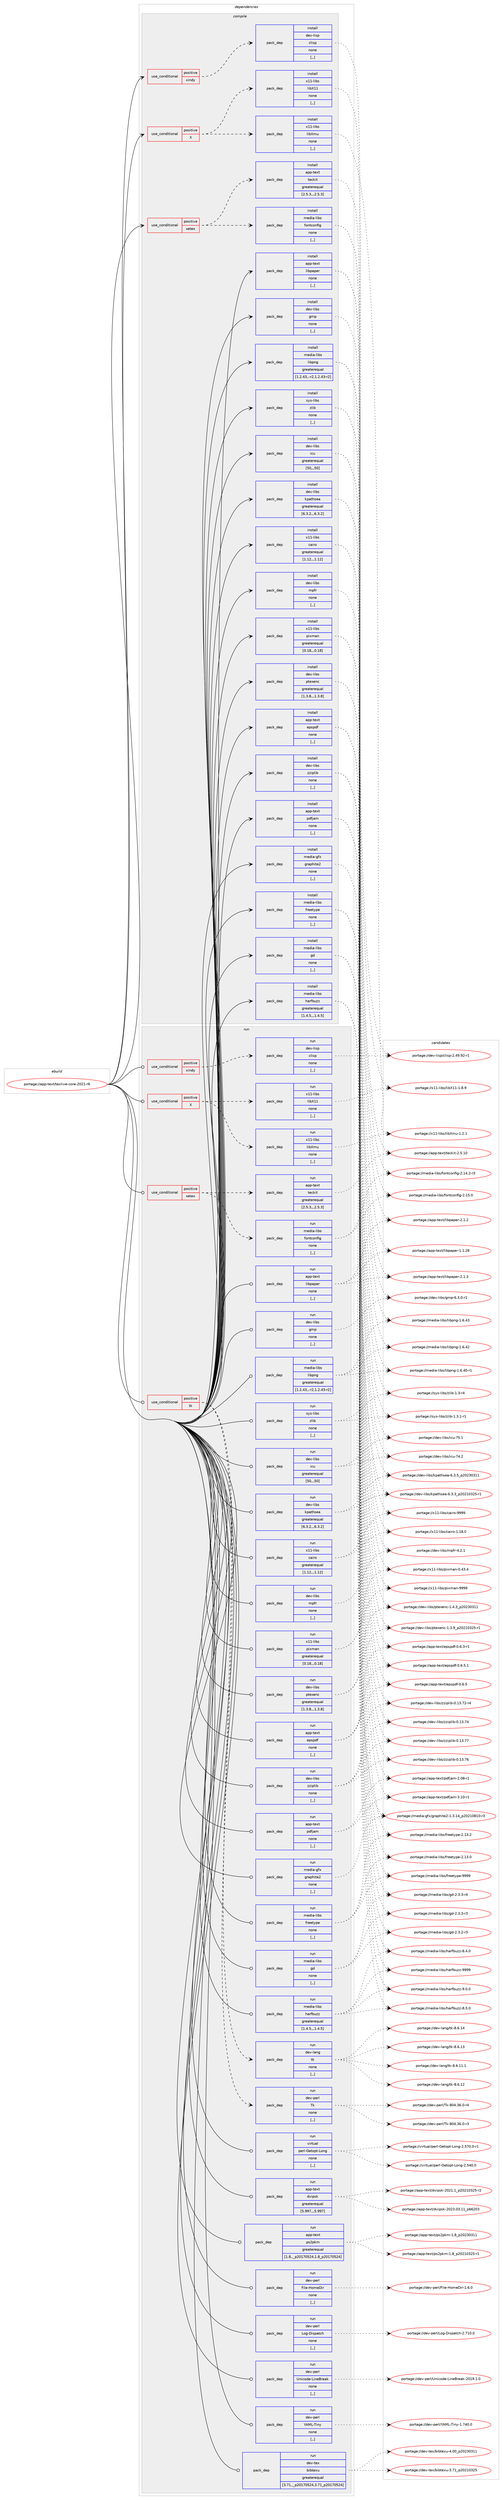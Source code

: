 digraph prolog {

# *************
# Graph options
# *************

newrank=true;
concentrate=true;
compound=true;
graph [rankdir=LR,fontname=Helvetica,fontsize=10,ranksep=1.5];#, ranksep=2.5, nodesep=0.2];
edge  [arrowhead=vee];
node  [fontname=Helvetica,fontsize=10];

# **********
# The ebuild
# **********

subgraph cluster_leftcol {
color=gray;
rank=same;
label=<<i>ebuild</i>>;
id [label="portage://app-text/texlive-core-2021-r6", color=red, width=4, href="../app-text/texlive-core-2021-r6.svg"];
}

# ****************
# The dependencies
# ****************

subgraph cluster_midcol {
color=gray;
label=<<i>dependencies</i>>;
subgraph cluster_compile {
fillcolor="#eeeeee";
style=filled;
label=<<i>compile</i>>;
subgraph cond16073 {
dependency59608 [label=<<TABLE BORDER="0" CELLBORDER="1" CELLSPACING="0" CELLPADDING="4"><TR><TD ROWSPAN="3" CELLPADDING="10">use_conditional</TD></TR><TR><TD>positive</TD></TR><TR><TD>X</TD></TR></TABLE>>, shape=none, color=red];
subgraph pack43034 {
dependency59609 [label=<<TABLE BORDER="0" CELLBORDER="1" CELLSPACING="0" CELLPADDING="4" WIDTH="220"><TR><TD ROWSPAN="6" CELLPADDING="30">pack_dep</TD></TR><TR><TD WIDTH="110">install</TD></TR><TR><TD>x11-libs</TD></TR><TR><TD>libX11</TD></TR><TR><TD>none</TD></TR><TR><TD>[,,]</TD></TR></TABLE>>, shape=none, color=blue];
}
dependency59608:e -> dependency59609:w [weight=20,style="dashed",arrowhead="vee"];
subgraph pack43035 {
dependency59610 [label=<<TABLE BORDER="0" CELLBORDER="1" CELLSPACING="0" CELLPADDING="4" WIDTH="220"><TR><TD ROWSPAN="6" CELLPADDING="30">pack_dep</TD></TR><TR><TD WIDTH="110">install</TD></TR><TR><TD>x11-libs</TD></TR><TR><TD>libXmu</TD></TR><TR><TD>none</TD></TR><TR><TD>[,,]</TD></TR></TABLE>>, shape=none, color=blue];
}
dependency59608:e -> dependency59610:w [weight=20,style="dashed",arrowhead="vee"];
}
id:e -> dependency59608:w [weight=20,style="solid",arrowhead="vee"];
subgraph cond16074 {
dependency59611 [label=<<TABLE BORDER="0" CELLBORDER="1" CELLSPACING="0" CELLPADDING="4"><TR><TD ROWSPAN="3" CELLPADDING="10">use_conditional</TD></TR><TR><TD>positive</TD></TR><TR><TD>xetex</TD></TR></TABLE>>, shape=none, color=red];
subgraph pack43036 {
dependency59612 [label=<<TABLE BORDER="0" CELLBORDER="1" CELLSPACING="0" CELLPADDING="4" WIDTH="220"><TR><TD ROWSPAN="6" CELLPADDING="30">pack_dep</TD></TR><TR><TD WIDTH="110">install</TD></TR><TR><TD>app-text</TD></TR><TR><TD>teckit</TD></TR><TR><TD>greaterequal</TD></TR><TR><TD>[2.5.3,,,2.5.3]</TD></TR></TABLE>>, shape=none, color=blue];
}
dependency59611:e -> dependency59612:w [weight=20,style="dashed",arrowhead="vee"];
subgraph pack43037 {
dependency59613 [label=<<TABLE BORDER="0" CELLBORDER="1" CELLSPACING="0" CELLPADDING="4" WIDTH="220"><TR><TD ROWSPAN="6" CELLPADDING="30">pack_dep</TD></TR><TR><TD WIDTH="110">install</TD></TR><TR><TD>media-libs</TD></TR><TR><TD>fontconfig</TD></TR><TR><TD>none</TD></TR><TR><TD>[,,]</TD></TR></TABLE>>, shape=none, color=blue];
}
dependency59611:e -> dependency59613:w [weight=20,style="dashed",arrowhead="vee"];
}
id:e -> dependency59611:w [weight=20,style="solid",arrowhead="vee"];
subgraph cond16075 {
dependency59614 [label=<<TABLE BORDER="0" CELLBORDER="1" CELLSPACING="0" CELLPADDING="4"><TR><TD ROWSPAN="3" CELLPADDING="10">use_conditional</TD></TR><TR><TD>positive</TD></TR><TR><TD>xindy</TD></TR></TABLE>>, shape=none, color=red];
subgraph pack43038 {
dependency59615 [label=<<TABLE BORDER="0" CELLBORDER="1" CELLSPACING="0" CELLPADDING="4" WIDTH="220"><TR><TD ROWSPAN="6" CELLPADDING="30">pack_dep</TD></TR><TR><TD WIDTH="110">install</TD></TR><TR><TD>dev-lisp</TD></TR><TR><TD>clisp</TD></TR><TR><TD>none</TD></TR><TR><TD>[,,]</TD></TR></TABLE>>, shape=none, color=blue];
}
dependency59614:e -> dependency59615:w [weight=20,style="dashed",arrowhead="vee"];
}
id:e -> dependency59614:w [weight=20,style="solid",arrowhead="vee"];
subgraph pack43039 {
dependency59616 [label=<<TABLE BORDER="0" CELLBORDER="1" CELLSPACING="0" CELLPADDING="4" WIDTH="220"><TR><TD ROWSPAN="6" CELLPADDING="30">pack_dep</TD></TR><TR><TD WIDTH="110">install</TD></TR><TR><TD>app-text</TD></TR><TR><TD>libpaper</TD></TR><TR><TD>none</TD></TR><TR><TD>[,,]</TD></TR></TABLE>>, shape=none, color=blue];
}
id:e -> dependency59616:w [weight=20,style="solid",arrowhead="vee"];
subgraph pack43040 {
dependency59617 [label=<<TABLE BORDER="0" CELLBORDER="1" CELLSPACING="0" CELLPADDING="4" WIDTH="220"><TR><TD ROWSPAN="6" CELLPADDING="30">pack_dep</TD></TR><TR><TD WIDTH="110">install</TD></TR><TR><TD>dev-libs</TD></TR><TR><TD>gmp</TD></TR><TR><TD>none</TD></TR><TR><TD>[,,]</TD></TR></TABLE>>, shape=none, color=blue];
}
id:e -> dependency59617:w [weight=20,style="solid",arrowhead="vee"];
subgraph pack43041 {
dependency59618 [label=<<TABLE BORDER="0" CELLBORDER="1" CELLSPACING="0" CELLPADDING="4" WIDTH="220"><TR><TD ROWSPAN="6" CELLPADDING="30">pack_dep</TD></TR><TR><TD WIDTH="110">install</TD></TR><TR><TD>dev-libs</TD></TR><TR><TD>icu</TD></TR><TR><TD>greaterequal</TD></TR><TR><TD>[50,,,50]</TD></TR></TABLE>>, shape=none, color=blue];
}
id:e -> dependency59618:w [weight=20,style="solid",arrowhead="vee"];
subgraph pack43042 {
dependency59619 [label=<<TABLE BORDER="0" CELLBORDER="1" CELLSPACING="0" CELLPADDING="4" WIDTH="220"><TR><TD ROWSPAN="6" CELLPADDING="30">pack_dep</TD></TR><TR><TD WIDTH="110">install</TD></TR><TR><TD>dev-libs</TD></TR><TR><TD>kpathsea</TD></TR><TR><TD>greaterequal</TD></TR><TR><TD>[6.3.2,,,6.3.2]</TD></TR></TABLE>>, shape=none, color=blue];
}
id:e -> dependency59619:w [weight=20,style="solid",arrowhead="vee"];
subgraph pack43043 {
dependency59620 [label=<<TABLE BORDER="0" CELLBORDER="1" CELLSPACING="0" CELLPADDING="4" WIDTH="220"><TR><TD ROWSPAN="6" CELLPADDING="30">pack_dep</TD></TR><TR><TD WIDTH="110">install</TD></TR><TR><TD>dev-libs</TD></TR><TR><TD>mpfr</TD></TR><TR><TD>none</TD></TR><TR><TD>[,,]</TD></TR></TABLE>>, shape=none, color=blue];
}
id:e -> dependency59620:w [weight=20,style="solid",arrowhead="vee"];
subgraph pack43044 {
dependency59621 [label=<<TABLE BORDER="0" CELLBORDER="1" CELLSPACING="0" CELLPADDING="4" WIDTH="220"><TR><TD ROWSPAN="6" CELLPADDING="30">pack_dep</TD></TR><TR><TD WIDTH="110">install</TD></TR><TR><TD>dev-libs</TD></TR><TR><TD>ptexenc</TD></TR><TR><TD>greaterequal</TD></TR><TR><TD>[1.3.8,,,1.3.8]</TD></TR></TABLE>>, shape=none, color=blue];
}
id:e -> dependency59621:w [weight=20,style="solid",arrowhead="vee"];
subgraph pack43045 {
dependency59622 [label=<<TABLE BORDER="0" CELLBORDER="1" CELLSPACING="0" CELLPADDING="4" WIDTH="220"><TR><TD ROWSPAN="6" CELLPADDING="30">pack_dep</TD></TR><TR><TD WIDTH="110">install</TD></TR><TR><TD>dev-libs</TD></TR><TR><TD>zziplib</TD></TR><TR><TD>none</TD></TR><TR><TD>[,,]</TD></TR></TABLE>>, shape=none, color=blue];
}
id:e -> dependency59622:w [weight=20,style="solid",arrowhead="vee"];
subgraph pack43046 {
dependency59623 [label=<<TABLE BORDER="0" CELLBORDER="1" CELLSPACING="0" CELLPADDING="4" WIDTH="220"><TR><TD ROWSPAN="6" CELLPADDING="30">pack_dep</TD></TR><TR><TD WIDTH="110">install</TD></TR><TR><TD>media-gfx</TD></TR><TR><TD>graphite2</TD></TR><TR><TD>none</TD></TR><TR><TD>[,,]</TD></TR></TABLE>>, shape=none, color=blue];
}
id:e -> dependency59623:w [weight=20,style="solid",arrowhead="vee"];
subgraph pack43047 {
dependency59624 [label=<<TABLE BORDER="0" CELLBORDER="1" CELLSPACING="0" CELLPADDING="4" WIDTH="220"><TR><TD ROWSPAN="6" CELLPADDING="30">pack_dep</TD></TR><TR><TD WIDTH="110">install</TD></TR><TR><TD>media-libs</TD></TR><TR><TD>freetype</TD></TR><TR><TD>none</TD></TR><TR><TD>[,,]</TD></TR></TABLE>>, shape=none, color=blue];
}
id:e -> dependency59624:w [weight=20,style="solid",arrowhead="vee"];
subgraph pack43048 {
dependency59625 [label=<<TABLE BORDER="0" CELLBORDER="1" CELLSPACING="0" CELLPADDING="4" WIDTH="220"><TR><TD ROWSPAN="6" CELLPADDING="30">pack_dep</TD></TR><TR><TD WIDTH="110">install</TD></TR><TR><TD>media-libs</TD></TR><TR><TD>gd</TD></TR><TR><TD>none</TD></TR><TR><TD>[,,]</TD></TR></TABLE>>, shape=none, color=blue];
}
id:e -> dependency59625:w [weight=20,style="solid",arrowhead="vee"];
subgraph pack43049 {
dependency59626 [label=<<TABLE BORDER="0" CELLBORDER="1" CELLSPACING="0" CELLPADDING="4" WIDTH="220"><TR><TD ROWSPAN="6" CELLPADDING="30">pack_dep</TD></TR><TR><TD WIDTH="110">install</TD></TR><TR><TD>media-libs</TD></TR><TR><TD>harfbuzz</TD></TR><TR><TD>greaterequal</TD></TR><TR><TD>[1.4.5,,,1.4.5]</TD></TR></TABLE>>, shape=none, color=blue];
}
id:e -> dependency59626:w [weight=20,style="solid",arrowhead="vee"];
subgraph pack43050 {
dependency59627 [label=<<TABLE BORDER="0" CELLBORDER="1" CELLSPACING="0" CELLPADDING="4" WIDTH="220"><TR><TD ROWSPAN="6" CELLPADDING="30">pack_dep</TD></TR><TR><TD WIDTH="110">install</TD></TR><TR><TD>media-libs</TD></TR><TR><TD>libpng</TD></TR><TR><TD>greaterequal</TD></TR><TR><TD>[1.2.43,,-r2,1.2.43-r2]</TD></TR></TABLE>>, shape=none, color=blue];
}
id:e -> dependency59627:w [weight=20,style="solid",arrowhead="vee"];
subgraph pack43051 {
dependency59628 [label=<<TABLE BORDER="0" CELLBORDER="1" CELLSPACING="0" CELLPADDING="4" WIDTH="220"><TR><TD ROWSPAN="6" CELLPADDING="30">pack_dep</TD></TR><TR><TD WIDTH="110">install</TD></TR><TR><TD>sys-libs</TD></TR><TR><TD>zlib</TD></TR><TR><TD>none</TD></TR><TR><TD>[,,]</TD></TR></TABLE>>, shape=none, color=blue];
}
id:e -> dependency59628:w [weight=20,style="solid",arrowhead="vee"];
subgraph pack43052 {
dependency59629 [label=<<TABLE BORDER="0" CELLBORDER="1" CELLSPACING="0" CELLPADDING="4" WIDTH="220"><TR><TD ROWSPAN="6" CELLPADDING="30">pack_dep</TD></TR><TR><TD WIDTH="110">install</TD></TR><TR><TD>x11-libs</TD></TR><TR><TD>cairo</TD></TR><TR><TD>greaterequal</TD></TR><TR><TD>[1.12,,,1.12]</TD></TR></TABLE>>, shape=none, color=blue];
}
id:e -> dependency59629:w [weight=20,style="solid",arrowhead="vee"];
subgraph pack43053 {
dependency59630 [label=<<TABLE BORDER="0" CELLBORDER="1" CELLSPACING="0" CELLPADDING="4" WIDTH="220"><TR><TD ROWSPAN="6" CELLPADDING="30">pack_dep</TD></TR><TR><TD WIDTH="110">install</TD></TR><TR><TD>x11-libs</TD></TR><TR><TD>pixman</TD></TR><TR><TD>greaterequal</TD></TR><TR><TD>[0.18,,,0.18]</TD></TR></TABLE>>, shape=none, color=blue];
}
id:e -> dependency59630:w [weight=20,style="solid",arrowhead="vee"];
subgraph pack43054 {
dependency59631 [label=<<TABLE BORDER="0" CELLBORDER="1" CELLSPACING="0" CELLPADDING="4" WIDTH="220"><TR><TD ROWSPAN="6" CELLPADDING="30">pack_dep</TD></TR><TR><TD WIDTH="110">install</TD></TR><TR><TD>app-text</TD></TR><TR><TD>epspdf</TD></TR><TR><TD>none</TD></TR><TR><TD>[,,]</TD></TR></TABLE>>, shape=none, color=blue];
}
id:e -> dependency59631:w [weight=20,style="solid",arrowhead="vee"];
subgraph pack43055 {
dependency59632 [label=<<TABLE BORDER="0" CELLBORDER="1" CELLSPACING="0" CELLPADDING="4" WIDTH="220"><TR><TD ROWSPAN="6" CELLPADDING="30">pack_dep</TD></TR><TR><TD WIDTH="110">install</TD></TR><TR><TD>app-text</TD></TR><TR><TD>pdfjam</TD></TR><TR><TD>none</TD></TR><TR><TD>[,,]</TD></TR></TABLE>>, shape=none, color=blue];
}
id:e -> dependency59632:w [weight=20,style="solid",arrowhead="vee"];
}
subgraph cluster_compileandrun {
fillcolor="#eeeeee";
style=filled;
label=<<i>compile and run</i>>;
}
subgraph cluster_run {
fillcolor="#eeeeee";
style=filled;
label=<<i>run</i>>;
subgraph cond16076 {
dependency59633 [label=<<TABLE BORDER="0" CELLBORDER="1" CELLSPACING="0" CELLPADDING="4"><TR><TD ROWSPAN="3" CELLPADDING="10">use_conditional</TD></TR><TR><TD>positive</TD></TR><TR><TD>X</TD></TR></TABLE>>, shape=none, color=red];
subgraph pack43056 {
dependency59634 [label=<<TABLE BORDER="0" CELLBORDER="1" CELLSPACING="0" CELLPADDING="4" WIDTH="220"><TR><TD ROWSPAN="6" CELLPADDING="30">pack_dep</TD></TR><TR><TD WIDTH="110">run</TD></TR><TR><TD>x11-libs</TD></TR><TR><TD>libX11</TD></TR><TR><TD>none</TD></TR><TR><TD>[,,]</TD></TR></TABLE>>, shape=none, color=blue];
}
dependency59633:e -> dependency59634:w [weight=20,style="dashed",arrowhead="vee"];
subgraph pack43057 {
dependency59635 [label=<<TABLE BORDER="0" CELLBORDER="1" CELLSPACING="0" CELLPADDING="4" WIDTH="220"><TR><TD ROWSPAN="6" CELLPADDING="30">pack_dep</TD></TR><TR><TD WIDTH="110">run</TD></TR><TR><TD>x11-libs</TD></TR><TR><TD>libXmu</TD></TR><TR><TD>none</TD></TR><TR><TD>[,,]</TD></TR></TABLE>>, shape=none, color=blue];
}
dependency59633:e -> dependency59635:w [weight=20,style="dashed",arrowhead="vee"];
}
id:e -> dependency59633:w [weight=20,style="solid",arrowhead="odot"];
subgraph cond16077 {
dependency59636 [label=<<TABLE BORDER="0" CELLBORDER="1" CELLSPACING="0" CELLPADDING="4"><TR><TD ROWSPAN="3" CELLPADDING="10">use_conditional</TD></TR><TR><TD>positive</TD></TR><TR><TD>tk</TD></TR></TABLE>>, shape=none, color=red];
subgraph pack43058 {
dependency59637 [label=<<TABLE BORDER="0" CELLBORDER="1" CELLSPACING="0" CELLPADDING="4" WIDTH="220"><TR><TD ROWSPAN="6" CELLPADDING="30">pack_dep</TD></TR><TR><TD WIDTH="110">run</TD></TR><TR><TD>dev-lang</TD></TR><TR><TD>tk</TD></TR><TR><TD>none</TD></TR><TR><TD>[,,]</TD></TR></TABLE>>, shape=none, color=blue];
}
dependency59636:e -> dependency59637:w [weight=20,style="dashed",arrowhead="vee"];
subgraph pack43059 {
dependency59638 [label=<<TABLE BORDER="0" CELLBORDER="1" CELLSPACING="0" CELLPADDING="4" WIDTH="220"><TR><TD ROWSPAN="6" CELLPADDING="30">pack_dep</TD></TR><TR><TD WIDTH="110">run</TD></TR><TR><TD>dev-perl</TD></TR><TR><TD>Tk</TD></TR><TR><TD>none</TD></TR><TR><TD>[,,]</TD></TR></TABLE>>, shape=none, color=blue];
}
dependency59636:e -> dependency59638:w [weight=20,style="dashed",arrowhead="vee"];
}
id:e -> dependency59636:w [weight=20,style="solid",arrowhead="odot"];
subgraph cond16078 {
dependency59639 [label=<<TABLE BORDER="0" CELLBORDER="1" CELLSPACING="0" CELLPADDING="4"><TR><TD ROWSPAN="3" CELLPADDING="10">use_conditional</TD></TR><TR><TD>positive</TD></TR><TR><TD>xetex</TD></TR></TABLE>>, shape=none, color=red];
subgraph pack43060 {
dependency59640 [label=<<TABLE BORDER="0" CELLBORDER="1" CELLSPACING="0" CELLPADDING="4" WIDTH="220"><TR><TD ROWSPAN="6" CELLPADDING="30">pack_dep</TD></TR><TR><TD WIDTH="110">run</TD></TR><TR><TD>app-text</TD></TR><TR><TD>teckit</TD></TR><TR><TD>greaterequal</TD></TR><TR><TD>[2.5.3,,,2.5.3]</TD></TR></TABLE>>, shape=none, color=blue];
}
dependency59639:e -> dependency59640:w [weight=20,style="dashed",arrowhead="vee"];
subgraph pack43061 {
dependency59641 [label=<<TABLE BORDER="0" CELLBORDER="1" CELLSPACING="0" CELLPADDING="4" WIDTH="220"><TR><TD ROWSPAN="6" CELLPADDING="30">pack_dep</TD></TR><TR><TD WIDTH="110">run</TD></TR><TR><TD>media-libs</TD></TR><TR><TD>fontconfig</TD></TR><TR><TD>none</TD></TR><TR><TD>[,,]</TD></TR></TABLE>>, shape=none, color=blue];
}
dependency59639:e -> dependency59641:w [weight=20,style="dashed",arrowhead="vee"];
}
id:e -> dependency59639:w [weight=20,style="solid",arrowhead="odot"];
subgraph cond16079 {
dependency59642 [label=<<TABLE BORDER="0" CELLBORDER="1" CELLSPACING="0" CELLPADDING="4"><TR><TD ROWSPAN="3" CELLPADDING="10">use_conditional</TD></TR><TR><TD>positive</TD></TR><TR><TD>xindy</TD></TR></TABLE>>, shape=none, color=red];
subgraph pack43062 {
dependency59643 [label=<<TABLE BORDER="0" CELLBORDER="1" CELLSPACING="0" CELLPADDING="4" WIDTH="220"><TR><TD ROWSPAN="6" CELLPADDING="30">pack_dep</TD></TR><TR><TD WIDTH="110">run</TD></TR><TR><TD>dev-lisp</TD></TR><TR><TD>clisp</TD></TR><TR><TD>none</TD></TR><TR><TD>[,,]</TD></TR></TABLE>>, shape=none, color=blue];
}
dependency59642:e -> dependency59643:w [weight=20,style="dashed",arrowhead="vee"];
}
id:e -> dependency59642:w [weight=20,style="solid",arrowhead="odot"];
subgraph pack43063 {
dependency59644 [label=<<TABLE BORDER="0" CELLBORDER="1" CELLSPACING="0" CELLPADDING="4" WIDTH="220"><TR><TD ROWSPAN="6" CELLPADDING="30">pack_dep</TD></TR><TR><TD WIDTH="110">run</TD></TR><TR><TD>app-text</TD></TR><TR><TD>dvipsk</TD></TR><TR><TD>greaterequal</TD></TR><TR><TD>[5.997,,,5.997]</TD></TR></TABLE>>, shape=none, color=blue];
}
id:e -> dependency59644:w [weight=20,style="solid",arrowhead="odot"];
subgraph pack43064 {
dependency59645 [label=<<TABLE BORDER="0" CELLBORDER="1" CELLSPACING="0" CELLPADDING="4" WIDTH="220"><TR><TD ROWSPAN="6" CELLPADDING="30">pack_dep</TD></TR><TR><TD WIDTH="110">run</TD></TR><TR><TD>app-text</TD></TR><TR><TD>libpaper</TD></TR><TR><TD>none</TD></TR><TR><TD>[,,]</TD></TR></TABLE>>, shape=none, color=blue];
}
id:e -> dependency59645:w [weight=20,style="solid",arrowhead="odot"];
subgraph pack43065 {
dependency59646 [label=<<TABLE BORDER="0" CELLBORDER="1" CELLSPACING="0" CELLPADDING="4" WIDTH="220"><TR><TD ROWSPAN="6" CELLPADDING="30">pack_dep</TD></TR><TR><TD WIDTH="110">run</TD></TR><TR><TD>app-text</TD></TR><TR><TD>ps2pkm</TD></TR><TR><TD>greaterequal</TD></TR><TR><TD>[1.8,,_p20170524,1.8_p20170524]</TD></TR></TABLE>>, shape=none, color=blue];
}
id:e -> dependency59646:w [weight=20,style="solid",arrowhead="odot"];
subgraph pack43066 {
dependency59647 [label=<<TABLE BORDER="0" CELLBORDER="1" CELLSPACING="0" CELLPADDING="4" WIDTH="220"><TR><TD ROWSPAN="6" CELLPADDING="30">pack_dep</TD></TR><TR><TD WIDTH="110">run</TD></TR><TR><TD>dev-libs</TD></TR><TR><TD>gmp</TD></TR><TR><TD>none</TD></TR><TR><TD>[,,]</TD></TR></TABLE>>, shape=none, color=blue];
}
id:e -> dependency59647:w [weight=20,style="solid",arrowhead="odot"];
subgraph pack43067 {
dependency59648 [label=<<TABLE BORDER="0" CELLBORDER="1" CELLSPACING="0" CELLPADDING="4" WIDTH="220"><TR><TD ROWSPAN="6" CELLPADDING="30">pack_dep</TD></TR><TR><TD WIDTH="110">run</TD></TR><TR><TD>dev-libs</TD></TR><TR><TD>icu</TD></TR><TR><TD>greaterequal</TD></TR><TR><TD>[50,,,50]</TD></TR></TABLE>>, shape=none, color=blue];
}
id:e -> dependency59648:w [weight=20,style="solid",arrowhead="odot"];
subgraph pack43068 {
dependency59649 [label=<<TABLE BORDER="0" CELLBORDER="1" CELLSPACING="0" CELLPADDING="4" WIDTH="220"><TR><TD ROWSPAN="6" CELLPADDING="30">pack_dep</TD></TR><TR><TD WIDTH="110">run</TD></TR><TR><TD>dev-libs</TD></TR><TR><TD>kpathsea</TD></TR><TR><TD>greaterequal</TD></TR><TR><TD>[6.3.2,,,6.3.2]</TD></TR></TABLE>>, shape=none, color=blue];
}
id:e -> dependency59649:w [weight=20,style="solid",arrowhead="odot"];
subgraph pack43069 {
dependency59650 [label=<<TABLE BORDER="0" CELLBORDER="1" CELLSPACING="0" CELLPADDING="4" WIDTH="220"><TR><TD ROWSPAN="6" CELLPADDING="30">pack_dep</TD></TR><TR><TD WIDTH="110">run</TD></TR><TR><TD>dev-libs</TD></TR><TR><TD>mpfr</TD></TR><TR><TD>none</TD></TR><TR><TD>[,,]</TD></TR></TABLE>>, shape=none, color=blue];
}
id:e -> dependency59650:w [weight=20,style="solid",arrowhead="odot"];
subgraph pack43070 {
dependency59651 [label=<<TABLE BORDER="0" CELLBORDER="1" CELLSPACING="0" CELLPADDING="4" WIDTH="220"><TR><TD ROWSPAN="6" CELLPADDING="30">pack_dep</TD></TR><TR><TD WIDTH="110">run</TD></TR><TR><TD>dev-libs</TD></TR><TR><TD>ptexenc</TD></TR><TR><TD>greaterequal</TD></TR><TR><TD>[1.3.8,,,1.3.8]</TD></TR></TABLE>>, shape=none, color=blue];
}
id:e -> dependency59651:w [weight=20,style="solid",arrowhead="odot"];
subgraph pack43071 {
dependency59652 [label=<<TABLE BORDER="0" CELLBORDER="1" CELLSPACING="0" CELLPADDING="4" WIDTH="220"><TR><TD ROWSPAN="6" CELLPADDING="30">pack_dep</TD></TR><TR><TD WIDTH="110">run</TD></TR><TR><TD>dev-libs</TD></TR><TR><TD>zziplib</TD></TR><TR><TD>none</TD></TR><TR><TD>[,,]</TD></TR></TABLE>>, shape=none, color=blue];
}
id:e -> dependency59652:w [weight=20,style="solid",arrowhead="odot"];
subgraph pack43072 {
dependency59653 [label=<<TABLE BORDER="0" CELLBORDER="1" CELLSPACING="0" CELLPADDING="4" WIDTH="220"><TR><TD ROWSPAN="6" CELLPADDING="30">pack_dep</TD></TR><TR><TD WIDTH="110">run</TD></TR><TR><TD>dev-perl</TD></TR><TR><TD>File-HomeDir</TD></TR><TR><TD>none</TD></TR><TR><TD>[,,]</TD></TR></TABLE>>, shape=none, color=blue];
}
id:e -> dependency59653:w [weight=20,style="solid",arrowhead="odot"];
subgraph pack43073 {
dependency59654 [label=<<TABLE BORDER="0" CELLBORDER="1" CELLSPACING="0" CELLPADDING="4" WIDTH="220"><TR><TD ROWSPAN="6" CELLPADDING="30">pack_dep</TD></TR><TR><TD WIDTH="110">run</TD></TR><TR><TD>dev-perl</TD></TR><TR><TD>Log-Dispatch</TD></TR><TR><TD>none</TD></TR><TR><TD>[,,]</TD></TR></TABLE>>, shape=none, color=blue];
}
id:e -> dependency59654:w [weight=20,style="solid",arrowhead="odot"];
subgraph pack43074 {
dependency59655 [label=<<TABLE BORDER="0" CELLBORDER="1" CELLSPACING="0" CELLPADDING="4" WIDTH="220"><TR><TD ROWSPAN="6" CELLPADDING="30">pack_dep</TD></TR><TR><TD WIDTH="110">run</TD></TR><TR><TD>dev-perl</TD></TR><TR><TD>Unicode-LineBreak</TD></TR><TR><TD>none</TD></TR><TR><TD>[,,]</TD></TR></TABLE>>, shape=none, color=blue];
}
id:e -> dependency59655:w [weight=20,style="solid",arrowhead="odot"];
subgraph pack43075 {
dependency59656 [label=<<TABLE BORDER="0" CELLBORDER="1" CELLSPACING="0" CELLPADDING="4" WIDTH="220"><TR><TD ROWSPAN="6" CELLPADDING="30">pack_dep</TD></TR><TR><TD WIDTH="110">run</TD></TR><TR><TD>dev-perl</TD></TR><TR><TD>YAML-Tiny</TD></TR><TR><TD>none</TD></TR><TR><TD>[,,]</TD></TR></TABLE>>, shape=none, color=blue];
}
id:e -> dependency59656:w [weight=20,style="solid",arrowhead="odot"];
subgraph pack43076 {
dependency59657 [label=<<TABLE BORDER="0" CELLBORDER="1" CELLSPACING="0" CELLPADDING="4" WIDTH="220"><TR><TD ROWSPAN="6" CELLPADDING="30">pack_dep</TD></TR><TR><TD WIDTH="110">run</TD></TR><TR><TD>dev-tex</TD></TR><TR><TD>bibtexu</TD></TR><TR><TD>greaterequal</TD></TR><TR><TD>[3.71,,_p20170524,3.71_p20170524]</TD></TR></TABLE>>, shape=none, color=blue];
}
id:e -> dependency59657:w [weight=20,style="solid",arrowhead="odot"];
subgraph pack43077 {
dependency59658 [label=<<TABLE BORDER="0" CELLBORDER="1" CELLSPACING="0" CELLPADDING="4" WIDTH="220"><TR><TD ROWSPAN="6" CELLPADDING="30">pack_dep</TD></TR><TR><TD WIDTH="110">run</TD></TR><TR><TD>media-gfx</TD></TR><TR><TD>graphite2</TD></TR><TR><TD>none</TD></TR><TR><TD>[,,]</TD></TR></TABLE>>, shape=none, color=blue];
}
id:e -> dependency59658:w [weight=20,style="solid",arrowhead="odot"];
subgraph pack43078 {
dependency59659 [label=<<TABLE BORDER="0" CELLBORDER="1" CELLSPACING="0" CELLPADDING="4" WIDTH="220"><TR><TD ROWSPAN="6" CELLPADDING="30">pack_dep</TD></TR><TR><TD WIDTH="110">run</TD></TR><TR><TD>media-libs</TD></TR><TR><TD>freetype</TD></TR><TR><TD>none</TD></TR><TR><TD>[,,]</TD></TR></TABLE>>, shape=none, color=blue];
}
id:e -> dependency59659:w [weight=20,style="solid",arrowhead="odot"];
subgraph pack43079 {
dependency59660 [label=<<TABLE BORDER="0" CELLBORDER="1" CELLSPACING="0" CELLPADDING="4" WIDTH="220"><TR><TD ROWSPAN="6" CELLPADDING="30">pack_dep</TD></TR><TR><TD WIDTH="110">run</TD></TR><TR><TD>media-libs</TD></TR><TR><TD>gd</TD></TR><TR><TD>none</TD></TR><TR><TD>[,,]</TD></TR></TABLE>>, shape=none, color=blue];
}
id:e -> dependency59660:w [weight=20,style="solid",arrowhead="odot"];
subgraph pack43080 {
dependency59661 [label=<<TABLE BORDER="0" CELLBORDER="1" CELLSPACING="0" CELLPADDING="4" WIDTH="220"><TR><TD ROWSPAN="6" CELLPADDING="30">pack_dep</TD></TR><TR><TD WIDTH="110">run</TD></TR><TR><TD>media-libs</TD></TR><TR><TD>harfbuzz</TD></TR><TR><TD>greaterequal</TD></TR><TR><TD>[1.4.5,,,1.4.5]</TD></TR></TABLE>>, shape=none, color=blue];
}
id:e -> dependency59661:w [weight=20,style="solid",arrowhead="odot"];
subgraph pack43081 {
dependency59662 [label=<<TABLE BORDER="0" CELLBORDER="1" CELLSPACING="0" CELLPADDING="4" WIDTH="220"><TR><TD ROWSPAN="6" CELLPADDING="30">pack_dep</TD></TR><TR><TD WIDTH="110">run</TD></TR><TR><TD>media-libs</TD></TR><TR><TD>libpng</TD></TR><TR><TD>greaterequal</TD></TR><TR><TD>[1.2.43,,-r2,1.2.43-r2]</TD></TR></TABLE>>, shape=none, color=blue];
}
id:e -> dependency59662:w [weight=20,style="solid",arrowhead="odot"];
subgraph pack43082 {
dependency59663 [label=<<TABLE BORDER="0" CELLBORDER="1" CELLSPACING="0" CELLPADDING="4" WIDTH="220"><TR><TD ROWSPAN="6" CELLPADDING="30">pack_dep</TD></TR><TR><TD WIDTH="110">run</TD></TR><TR><TD>sys-libs</TD></TR><TR><TD>zlib</TD></TR><TR><TD>none</TD></TR><TR><TD>[,,]</TD></TR></TABLE>>, shape=none, color=blue];
}
id:e -> dependency59663:w [weight=20,style="solid",arrowhead="odot"];
subgraph pack43083 {
dependency59664 [label=<<TABLE BORDER="0" CELLBORDER="1" CELLSPACING="0" CELLPADDING="4" WIDTH="220"><TR><TD ROWSPAN="6" CELLPADDING="30">pack_dep</TD></TR><TR><TD WIDTH="110">run</TD></TR><TR><TD>virtual</TD></TR><TR><TD>perl-Getopt-Long</TD></TR><TR><TD>none</TD></TR><TR><TD>[,,]</TD></TR></TABLE>>, shape=none, color=blue];
}
id:e -> dependency59664:w [weight=20,style="solid",arrowhead="odot"];
subgraph pack43084 {
dependency59665 [label=<<TABLE BORDER="0" CELLBORDER="1" CELLSPACING="0" CELLPADDING="4" WIDTH="220"><TR><TD ROWSPAN="6" CELLPADDING="30">pack_dep</TD></TR><TR><TD WIDTH="110">run</TD></TR><TR><TD>x11-libs</TD></TR><TR><TD>cairo</TD></TR><TR><TD>greaterequal</TD></TR><TR><TD>[1.12,,,1.12]</TD></TR></TABLE>>, shape=none, color=blue];
}
id:e -> dependency59665:w [weight=20,style="solid",arrowhead="odot"];
subgraph pack43085 {
dependency59666 [label=<<TABLE BORDER="0" CELLBORDER="1" CELLSPACING="0" CELLPADDING="4" WIDTH="220"><TR><TD ROWSPAN="6" CELLPADDING="30">pack_dep</TD></TR><TR><TD WIDTH="110">run</TD></TR><TR><TD>x11-libs</TD></TR><TR><TD>pixman</TD></TR><TR><TD>greaterequal</TD></TR><TR><TD>[0.18,,,0.18]</TD></TR></TABLE>>, shape=none, color=blue];
}
id:e -> dependency59666:w [weight=20,style="solid",arrowhead="odot"];
subgraph pack43086 {
dependency59667 [label=<<TABLE BORDER="0" CELLBORDER="1" CELLSPACING="0" CELLPADDING="4" WIDTH="220"><TR><TD ROWSPAN="6" CELLPADDING="30">pack_dep</TD></TR><TR><TD WIDTH="110">run</TD></TR><TR><TD>app-text</TD></TR><TR><TD>epspdf</TD></TR><TR><TD>none</TD></TR><TR><TD>[,,]</TD></TR></TABLE>>, shape=none, color=blue];
}
id:e -> dependency59667:w [weight=20,style="solid",arrowhead="odot"];
subgraph pack43087 {
dependency59668 [label=<<TABLE BORDER="0" CELLBORDER="1" CELLSPACING="0" CELLPADDING="4" WIDTH="220"><TR><TD ROWSPAN="6" CELLPADDING="30">pack_dep</TD></TR><TR><TD WIDTH="110">run</TD></TR><TR><TD>app-text</TD></TR><TR><TD>pdfjam</TD></TR><TR><TD>none</TD></TR><TR><TD>[,,]</TD></TR></TABLE>>, shape=none, color=blue];
}
id:e -> dependency59668:w [weight=20,style="solid",arrowhead="odot"];
}
}

# **************
# The candidates
# **************

subgraph cluster_choices {
rank=same;
color=gray;
label=<<i>candidates</i>>;

subgraph choice43034 {
color=black;
nodesep=1;
choice120494945108105981154710810598884949454946564657 [label="portage://x11-libs/libX11-1.8.9", color=red, width=4,href="../x11-libs/libX11-1.8.9.svg"];
dependency59609:e -> choice120494945108105981154710810598884949454946564657:w [style=dotted,weight="100"];
}
subgraph choice43035 {
color=black;
nodesep=1;
choice12049494510810598115471081059888109117454946504649 [label="portage://x11-libs/libXmu-1.2.1", color=red, width=4,href="../x11-libs/libXmu-1.2.1.svg"];
dependency59610:e -> choice12049494510810598115471081059888109117454946504649:w [style=dotted,weight="100"];
}
subgraph choice43036 {
color=black;
nodesep=1;
choice9711211245116101120116471161019910710511645504653464948 [label="portage://app-text/teckit-2.5.10", color=red, width=4,href="../app-text/teckit-2.5.10.svg"];
dependency59612:e -> choice9711211245116101120116471161019910710511645504653464948:w [style=dotted,weight="100"];
}
subgraph choice43037 {
color=black;
nodesep=1;
choice109101100105974510810598115471021111101169911111010210510345504649534648 [label="portage://media-libs/fontconfig-2.15.0", color=red, width=4,href="../media-libs/fontconfig-2.15.0.svg"];
choice1091011001059745108105981154710211111011699111110102105103455046495246504511451 [label="portage://media-libs/fontconfig-2.14.2-r3", color=red, width=4,href="../media-libs/fontconfig-2.14.2-r3.svg"];
dependency59613:e -> choice109101100105974510810598115471021111101169911111010210510345504649534648:w [style=dotted,weight="100"];
dependency59613:e -> choice1091011001059745108105981154710211111011699111110102105103455046495246504511451:w [style=dotted,weight="100"];
}
subgraph choice43038 {
color=black;
nodesep=1;
choice10010111845108105115112479910810511511245504652574657504511449 [label="portage://dev-lisp/clisp-2.49.92-r1", color=red, width=4,href="../dev-lisp/clisp-2.49.92-r1.svg"];
dependency59615:e -> choice10010111845108105115112479910810511511245504652574657504511449:w [style=dotted,weight="100"];
}
subgraph choice43039 {
color=black;
nodesep=1;
choice9711211245116101120116471081059811297112101114455046494651 [label="portage://app-text/libpaper-2.1.3", color=red, width=4,href="../app-text/libpaper-2.1.3.svg"];
choice9711211245116101120116471081059811297112101114455046494650 [label="portage://app-text/libpaper-2.1.2", color=red, width=4,href="../app-text/libpaper-2.1.2.svg"];
choice971121124511610112011647108105981129711210111445494649465056 [label="portage://app-text/libpaper-1.1.28", color=red, width=4,href="../app-text/libpaper-1.1.28.svg"];
dependency59616:e -> choice9711211245116101120116471081059811297112101114455046494651:w [style=dotted,weight="100"];
dependency59616:e -> choice9711211245116101120116471081059811297112101114455046494650:w [style=dotted,weight="100"];
dependency59616:e -> choice971121124511610112011647108105981129711210111445494649465056:w [style=dotted,weight="100"];
}
subgraph choice43040 {
color=black;
nodesep=1;
choice1001011184510810598115471031091124554465146484511449 [label="portage://dev-libs/gmp-6.3.0-r1", color=red, width=4,href="../dev-libs/gmp-6.3.0-r1.svg"];
dependency59617:e -> choice1001011184510810598115471031091124554465146484511449:w [style=dotted,weight="100"];
}
subgraph choice43041 {
color=black;
nodesep=1;
choice100101118451081059811547105991174555534649 [label="portage://dev-libs/icu-75.1", color=red, width=4,href="../dev-libs/icu-75.1.svg"];
choice100101118451081059811547105991174555524650 [label="portage://dev-libs/icu-74.2", color=red, width=4,href="../dev-libs/icu-74.2.svg"];
dependency59618:e -> choice100101118451081059811547105991174555534649:w [style=dotted,weight="100"];
dependency59618:e -> choice100101118451081059811547105991174555524650:w [style=dotted,weight="100"];
}
subgraph choice43042 {
color=black;
nodesep=1;
choice1001011184510810598115471071129711610411510197455446514653951125048505148514949 [label="portage://dev-libs/kpathsea-6.3.5_p20230311", color=red, width=4,href="../dev-libs/kpathsea-6.3.5_p20230311.svg"];
choice10010111845108105981154710711297116104115101974554465146519511250485049485150534511449 [label="portage://dev-libs/kpathsea-6.3.3_p20210325-r1", color=red, width=4,href="../dev-libs/kpathsea-6.3.3_p20210325-r1.svg"];
dependency59619:e -> choice1001011184510810598115471071129711610411510197455446514653951125048505148514949:w [style=dotted,weight="100"];
dependency59619:e -> choice10010111845108105981154710711297116104115101974554465146519511250485049485150534511449:w [style=dotted,weight="100"];
}
subgraph choice43043 {
color=black;
nodesep=1;
choice100101118451081059811547109112102114455246504649 [label="portage://dev-libs/mpfr-4.2.1", color=red, width=4,href="../dev-libs/mpfr-4.2.1.svg"];
dependency59620:e -> choice100101118451081059811547109112102114455246504649:w [style=dotted,weight="100"];
}
subgraph choice43044 {
color=black;
nodesep=1;
choice10010111845108105981154711211610112010111099454946524651951125048505148514949 [label="portage://dev-libs/ptexenc-1.4.3_p20230311", color=red, width=4,href="../dev-libs/ptexenc-1.4.3_p20230311.svg"];
choice100101118451081059811547112116101120101110994549465146579511250485049485150534511449 [label="portage://dev-libs/ptexenc-1.3.9_p20210325-r1", color=red, width=4,href="../dev-libs/ptexenc-1.3.9_p20210325-r1.svg"];
dependency59621:e -> choice10010111845108105981154711211610112010111099454946524651951125048505148514949:w [style=dotted,weight="100"];
dependency59621:e -> choice100101118451081059811547112116101120101110994549465146579511250485049485150534511449:w [style=dotted,weight="100"];
}
subgraph choice43045 {
color=black;
nodesep=1;
choice100101118451081059811547122122105112108105984548464951465555 [label="portage://dev-libs/zziplib-0.13.77", color=red, width=4,href="../dev-libs/zziplib-0.13.77.svg"];
choice100101118451081059811547122122105112108105984548464951465554 [label="portage://dev-libs/zziplib-0.13.76", color=red, width=4,href="../dev-libs/zziplib-0.13.76.svg"];
choice100101118451081059811547122122105112108105984548464951465552 [label="portage://dev-libs/zziplib-0.13.74", color=red, width=4,href="../dev-libs/zziplib-0.13.74.svg"];
choice1001011184510810598115471221221051121081059845484649514655504511452 [label="portage://dev-libs/zziplib-0.13.72-r4", color=red, width=4,href="../dev-libs/zziplib-0.13.72-r4.svg"];
dependency59622:e -> choice100101118451081059811547122122105112108105984548464951465555:w [style=dotted,weight="100"];
dependency59622:e -> choice100101118451081059811547122122105112108105984548464951465554:w [style=dotted,weight="100"];
dependency59622:e -> choice100101118451081059811547122122105112108105984548464951465552:w [style=dotted,weight="100"];
dependency59622:e -> choice1001011184510810598115471221221051121081059845484649514655504511452:w [style=dotted,weight="100"];
}
subgraph choice43046 {
color=black;
nodesep=1;
choice1091011001059745103102120471031149711210410511610150454946514649529511250485049485649484511451 [label="portage://media-gfx/graphite2-1.3.14_p20210810-r3", color=red, width=4,href="../media-gfx/graphite2-1.3.14_p20210810-r3.svg"];
dependency59623:e -> choice1091011001059745103102120471031149711210410511610150454946514649529511250485049485649484511451:w [style=dotted,weight="100"];
}
subgraph choice43047 {
color=black;
nodesep=1;
choice109101100105974510810598115471021141011011161211121014557575757 [label="portage://media-libs/freetype-9999", color=red, width=4,href="../media-libs/freetype-9999.svg"];
choice1091011001059745108105981154710211410110111612111210145504649514650 [label="portage://media-libs/freetype-2.13.2", color=red, width=4,href="../media-libs/freetype-2.13.2.svg"];
choice1091011001059745108105981154710211410110111612111210145504649514648 [label="portage://media-libs/freetype-2.13.0", color=red, width=4,href="../media-libs/freetype-2.13.0.svg"];
dependency59624:e -> choice109101100105974510810598115471021141011011161211121014557575757:w [style=dotted,weight="100"];
dependency59624:e -> choice1091011001059745108105981154710211410110111612111210145504649514650:w [style=dotted,weight="100"];
dependency59624:e -> choice1091011001059745108105981154710211410110111612111210145504649514648:w [style=dotted,weight="100"];
}
subgraph choice43048 {
color=black;
nodesep=1;
choice109101100105974510810598115471031004550465146514511452 [label="portage://media-libs/gd-2.3.3-r4", color=red, width=4,href="../media-libs/gd-2.3.3-r4.svg"];
choice109101100105974510810598115471031004550465146514511451 [label="portage://media-libs/gd-2.3.3-r3", color=red, width=4,href="../media-libs/gd-2.3.3-r3.svg"];
choice109101100105974510810598115471031004550465146504511451 [label="portage://media-libs/gd-2.3.2-r3", color=red, width=4,href="../media-libs/gd-2.3.2-r3.svg"];
dependency59625:e -> choice109101100105974510810598115471031004550465146514511452:w [style=dotted,weight="100"];
dependency59625:e -> choice109101100105974510810598115471031004550465146514511451:w [style=dotted,weight="100"];
dependency59625:e -> choice109101100105974510810598115471031004550465146504511451:w [style=dotted,weight="100"];
}
subgraph choice43049 {
color=black;
nodesep=1;
choice1091011001059745108105981154710497114102981171221224557575757 [label="portage://media-libs/harfbuzz-9999", color=red, width=4,href="../media-libs/harfbuzz-9999.svg"];
choice109101100105974510810598115471049711410298117122122455746484648 [label="portage://media-libs/harfbuzz-9.0.0", color=red, width=4,href="../media-libs/harfbuzz-9.0.0.svg"];
choice109101100105974510810598115471049711410298117122122455646534648 [label="portage://media-libs/harfbuzz-8.5.0", color=red, width=4,href="../media-libs/harfbuzz-8.5.0.svg"];
choice109101100105974510810598115471049711410298117122122455646524648 [label="portage://media-libs/harfbuzz-8.4.0", color=red, width=4,href="../media-libs/harfbuzz-8.4.0.svg"];
dependency59626:e -> choice1091011001059745108105981154710497114102981171221224557575757:w [style=dotted,weight="100"];
dependency59626:e -> choice109101100105974510810598115471049711410298117122122455746484648:w [style=dotted,weight="100"];
dependency59626:e -> choice109101100105974510810598115471049711410298117122122455646534648:w [style=dotted,weight="100"];
dependency59626:e -> choice109101100105974510810598115471049711410298117122122455646524648:w [style=dotted,weight="100"];
}
subgraph choice43050 {
color=black;
nodesep=1;
choice109101100105974510810598115471081059811211010345494654465251 [label="portage://media-libs/libpng-1.6.43", color=red, width=4,href="../media-libs/libpng-1.6.43.svg"];
choice109101100105974510810598115471081059811211010345494654465250 [label="portage://media-libs/libpng-1.6.42", color=red, width=4,href="../media-libs/libpng-1.6.42.svg"];
choice1091011001059745108105981154710810598112110103454946544652484511449 [label="portage://media-libs/libpng-1.6.40-r1", color=red, width=4,href="../media-libs/libpng-1.6.40-r1.svg"];
dependency59627:e -> choice109101100105974510810598115471081059811211010345494654465251:w [style=dotted,weight="100"];
dependency59627:e -> choice109101100105974510810598115471081059811211010345494654465250:w [style=dotted,weight="100"];
dependency59627:e -> choice1091011001059745108105981154710810598112110103454946544652484511449:w [style=dotted,weight="100"];
}
subgraph choice43051 {
color=black;
nodesep=1;
choice115121115451081059811547122108105984549465146494511449 [label="portage://sys-libs/zlib-1.3.1-r1", color=red, width=4,href="../sys-libs/zlib-1.3.1-r1.svg"];
choice11512111545108105981154712210810598454946514511452 [label="portage://sys-libs/zlib-1.3-r4", color=red, width=4,href="../sys-libs/zlib-1.3-r4.svg"];
dependency59628:e -> choice115121115451081059811547122108105984549465146494511449:w [style=dotted,weight="100"];
dependency59628:e -> choice11512111545108105981154712210810598454946514511452:w [style=dotted,weight="100"];
}
subgraph choice43052 {
color=black;
nodesep=1;
choice120494945108105981154799971051141114557575757 [label="portage://x11-libs/cairo-9999", color=red, width=4,href="../x11-libs/cairo-9999.svg"];
choice1204949451081059811547999710511411145494649564648 [label="portage://x11-libs/cairo-1.18.0", color=red, width=4,href="../x11-libs/cairo-1.18.0.svg"];
dependency59629:e -> choice120494945108105981154799971051141114557575757:w [style=dotted,weight="100"];
dependency59629:e -> choice1204949451081059811547999710511411145494649564648:w [style=dotted,weight="100"];
}
subgraph choice43053 {
color=black;
nodesep=1;
choice1204949451081059811547112105120109971104557575757 [label="portage://x11-libs/pixman-9999", color=red, width=4,href="../x11-libs/pixman-9999.svg"];
choice12049494510810598115471121051201099711045484652514652 [label="portage://x11-libs/pixman-0.43.4", color=red, width=4,href="../x11-libs/pixman-0.43.4.svg"];
dependency59630:e -> choice1204949451081059811547112105120109971104557575757:w [style=dotted,weight="100"];
dependency59630:e -> choice12049494510810598115471121051201099711045484652514652:w [style=dotted,weight="100"];
}
subgraph choice43054 {
color=black;
nodesep=1;
choice9711211245116101120116471011121151121001024548465446534649 [label="portage://app-text/epspdf-0.6.5.1", color=red, width=4,href="../app-text/epspdf-0.6.5.1.svg"];
choice971121124511610112011647101112115112100102454846544653 [label="portage://app-text/epspdf-0.6.5", color=red, width=4,href="../app-text/epspdf-0.6.5.svg"];
choice9711211245116101120116471011121151121001024548465446514511449 [label="portage://app-text/epspdf-0.6.3-r1", color=red, width=4,href="../app-text/epspdf-0.6.3-r1.svg"];
dependency59631:e -> choice9711211245116101120116471011121151121001024548465446534649:w [style=dotted,weight="100"];
dependency59631:e -> choice971121124511610112011647101112115112100102454846544653:w [style=dotted,weight="100"];
dependency59631:e -> choice9711211245116101120116471011121151121001024548465446514511449:w [style=dotted,weight="100"];
}
subgraph choice43055 {
color=black;
nodesep=1;
choice9711211245116101120116471121001021069710945514649484511449 [label="portage://app-text/pdfjam-3.10-r1", color=red, width=4,href="../app-text/pdfjam-3.10-r1.svg"];
choice9711211245116101120116471121001021069710945504648564511449 [label="portage://app-text/pdfjam-2.08-r1", color=red, width=4,href="../app-text/pdfjam-2.08-r1.svg"];
dependency59632:e -> choice9711211245116101120116471121001021069710945514649484511449:w [style=dotted,weight="100"];
dependency59632:e -> choice9711211245116101120116471121001021069710945504648564511449:w [style=dotted,weight="100"];
}
subgraph choice43056 {
color=black;
nodesep=1;
choice120494945108105981154710810598884949454946564657 [label="portage://x11-libs/libX11-1.8.9", color=red, width=4,href="../x11-libs/libX11-1.8.9.svg"];
dependency59634:e -> choice120494945108105981154710810598884949454946564657:w [style=dotted,weight="100"];
}
subgraph choice43057 {
color=black;
nodesep=1;
choice12049494510810598115471081059888109117454946504649 [label="portage://x11-libs/libXmu-1.2.1", color=red, width=4,href="../x11-libs/libXmu-1.2.1.svg"];
dependency59635:e -> choice12049494510810598115471081059888109117454946504649:w [style=dotted,weight="100"];
}
subgraph choice43058 {
color=black;
nodesep=1;
choice10010111845108971101034711610745564654464952 [label="portage://dev-lang/tk-8.6.14", color=red, width=4,href="../dev-lang/tk-8.6.14.svg"];
choice10010111845108971101034711610745564654464951 [label="portage://dev-lang/tk-8.6.13", color=red, width=4,href="../dev-lang/tk-8.6.13.svg"];
choice10010111845108971101034711610745564654464950 [label="portage://dev-lang/tk-8.6.12", color=red, width=4,href="../dev-lang/tk-8.6.12.svg"];
choice100101118451089711010347116107455646544649494649 [label="portage://dev-lang/tk-8.6.11.1", color=red, width=4,href="../dev-lang/tk-8.6.11.1.svg"];
dependency59637:e -> choice10010111845108971101034711610745564654464952:w [style=dotted,weight="100"];
dependency59637:e -> choice10010111845108971101034711610745564654464951:w [style=dotted,weight="100"];
dependency59637:e -> choice10010111845108971101034711610745564654464950:w [style=dotted,weight="100"];
dependency59637:e -> choice100101118451089711010347116107455646544649494649:w [style=dotted,weight="100"];
}
subgraph choice43059 {
color=black;
nodesep=1;
choice1001011184511210111410847841074556485246515446484511452 [label="portage://dev-perl/Tk-804.36.0-r4", color=red, width=4,href="../dev-perl/Tk-804.36.0-r4.svg"];
choice1001011184511210111410847841074556485246515446484511451 [label="portage://dev-perl/Tk-804.36.0-r3", color=red, width=4,href="../dev-perl/Tk-804.36.0-r3.svg"];
dependency59638:e -> choice1001011184511210111410847841074556485246515446484511452:w [style=dotted,weight="100"];
dependency59638:e -> choice1001011184511210111410847841074556485246515446484511451:w [style=dotted,weight="100"];
}
subgraph choice43060 {
color=black;
nodesep=1;
choice9711211245116101120116471161019910710511645504653464948 [label="portage://app-text/teckit-2.5.10", color=red, width=4,href="../app-text/teckit-2.5.10.svg"];
dependency59640:e -> choice9711211245116101120116471161019910710511645504653464948:w [style=dotted,weight="100"];
}
subgraph choice43061 {
color=black;
nodesep=1;
choice109101100105974510810598115471021111101169911111010210510345504649534648 [label="portage://media-libs/fontconfig-2.15.0", color=red, width=4,href="../media-libs/fontconfig-2.15.0.svg"];
choice1091011001059745108105981154710211111011699111110102105103455046495246504511451 [label="portage://media-libs/fontconfig-2.14.2-r3", color=red, width=4,href="../media-libs/fontconfig-2.14.2-r3.svg"];
dependency59641:e -> choice109101100105974510810598115471021111101169911111010210510345504649534648:w [style=dotted,weight="100"];
dependency59641:e -> choice1091011001059745108105981154710211111011699111110102105103455046495246504511451:w [style=dotted,weight="100"];
}
subgraph choice43062 {
color=black;
nodesep=1;
choice10010111845108105115112479910810511511245504652574657504511449 [label="portage://dev-lisp/clisp-2.49.92-r1", color=red, width=4,href="../dev-lisp/clisp-2.49.92-r1.svg"];
dependency59643:e -> choice10010111845108105115112479910810511511245504652574657504511449:w [style=dotted,weight="100"];
}
subgraph choice43063 {
color=black;
nodesep=1;
choice9711211245116101120116471001181051121151074550485051464851464949951125454504851 [label="portage://app-text/dvipsk-2023.03.11_p66203", color=red, width=4,href="../app-text/dvipsk-2023.03.11_p66203.svg"];
choice971121124511610112011647100118105112115107455048504946499511250485049485150534511450 [label="portage://app-text/dvipsk-2021.1_p20210325-r2", color=red, width=4,href="../app-text/dvipsk-2021.1_p20210325-r2.svg"];
dependency59644:e -> choice9711211245116101120116471001181051121151074550485051464851464949951125454504851:w [style=dotted,weight="100"];
dependency59644:e -> choice971121124511610112011647100118105112115107455048504946499511250485049485150534511450:w [style=dotted,weight="100"];
}
subgraph choice43064 {
color=black;
nodesep=1;
choice9711211245116101120116471081059811297112101114455046494651 [label="portage://app-text/libpaper-2.1.3", color=red, width=4,href="../app-text/libpaper-2.1.3.svg"];
choice9711211245116101120116471081059811297112101114455046494650 [label="portage://app-text/libpaper-2.1.2", color=red, width=4,href="../app-text/libpaper-2.1.2.svg"];
choice971121124511610112011647108105981129711210111445494649465056 [label="portage://app-text/libpaper-1.1.28", color=red, width=4,href="../app-text/libpaper-1.1.28.svg"];
dependency59645:e -> choice9711211245116101120116471081059811297112101114455046494651:w [style=dotted,weight="100"];
dependency59645:e -> choice9711211245116101120116471081059811297112101114455046494650:w [style=dotted,weight="100"];
dependency59645:e -> choice971121124511610112011647108105981129711210111445494649465056:w [style=dotted,weight="100"];
}
subgraph choice43065 {
color=black;
nodesep=1;
choice9711211245116101120116471121155011210710945494656951125048505148514949 [label="portage://app-text/ps2pkm-1.8_p20230311", color=red, width=4,href="../app-text/ps2pkm-1.8_p20230311.svg"];
choice97112112451161011201164711211550112107109454946569511250485049485150534511449 [label="portage://app-text/ps2pkm-1.8_p20210325-r1", color=red, width=4,href="../app-text/ps2pkm-1.8_p20210325-r1.svg"];
dependency59646:e -> choice9711211245116101120116471121155011210710945494656951125048505148514949:w [style=dotted,weight="100"];
dependency59646:e -> choice97112112451161011201164711211550112107109454946569511250485049485150534511449:w [style=dotted,weight="100"];
}
subgraph choice43066 {
color=black;
nodesep=1;
choice1001011184510810598115471031091124554465146484511449 [label="portage://dev-libs/gmp-6.3.0-r1", color=red, width=4,href="../dev-libs/gmp-6.3.0-r1.svg"];
dependency59647:e -> choice1001011184510810598115471031091124554465146484511449:w [style=dotted,weight="100"];
}
subgraph choice43067 {
color=black;
nodesep=1;
choice100101118451081059811547105991174555534649 [label="portage://dev-libs/icu-75.1", color=red, width=4,href="../dev-libs/icu-75.1.svg"];
choice100101118451081059811547105991174555524650 [label="portage://dev-libs/icu-74.2", color=red, width=4,href="../dev-libs/icu-74.2.svg"];
dependency59648:e -> choice100101118451081059811547105991174555534649:w [style=dotted,weight="100"];
dependency59648:e -> choice100101118451081059811547105991174555524650:w [style=dotted,weight="100"];
}
subgraph choice43068 {
color=black;
nodesep=1;
choice1001011184510810598115471071129711610411510197455446514653951125048505148514949 [label="portage://dev-libs/kpathsea-6.3.5_p20230311", color=red, width=4,href="../dev-libs/kpathsea-6.3.5_p20230311.svg"];
choice10010111845108105981154710711297116104115101974554465146519511250485049485150534511449 [label="portage://dev-libs/kpathsea-6.3.3_p20210325-r1", color=red, width=4,href="../dev-libs/kpathsea-6.3.3_p20210325-r1.svg"];
dependency59649:e -> choice1001011184510810598115471071129711610411510197455446514653951125048505148514949:w [style=dotted,weight="100"];
dependency59649:e -> choice10010111845108105981154710711297116104115101974554465146519511250485049485150534511449:w [style=dotted,weight="100"];
}
subgraph choice43069 {
color=black;
nodesep=1;
choice100101118451081059811547109112102114455246504649 [label="portage://dev-libs/mpfr-4.2.1", color=red, width=4,href="../dev-libs/mpfr-4.2.1.svg"];
dependency59650:e -> choice100101118451081059811547109112102114455246504649:w [style=dotted,weight="100"];
}
subgraph choice43070 {
color=black;
nodesep=1;
choice10010111845108105981154711211610112010111099454946524651951125048505148514949 [label="portage://dev-libs/ptexenc-1.4.3_p20230311", color=red, width=4,href="../dev-libs/ptexenc-1.4.3_p20230311.svg"];
choice100101118451081059811547112116101120101110994549465146579511250485049485150534511449 [label="portage://dev-libs/ptexenc-1.3.9_p20210325-r1", color=red, width=4,href="../dev-libs/ptexenc-1.3.9_p20210325-r1.svg"];
dependency59651:e -> choice10010111845108105981154711211610112010111099454946524651951125048505148514949:w [style=dotted,weight="100"];
dependency59651:e -> choice100101118451081059811547112116101120101110994549465146579511250485049485150534511449:w [style=dotted,weight="100"];
}
subgraph choice43071 {
color=black;
nodesep=1;
choice100101118451081059811547122122105112108105984548464951465555 [label="portage://dev-libs/zziplib-0.13.77", color=red, width=4,href="../dev-libs/zziplib-0.13.77.svg"];
choice100101118451081059811547122122105112108105984548464951465554 [label="portage://dev-libs/zziplib-0.13.76", color=red, width=4,href="../dev-libs/zziplib-0.13.76.svg"];
choice100101118451081059811547122122105112108105984548464951465552 [label="portage://dev-libs/zziplib-0.13.74", color=red, width=4,href="../dev-libs/zziplib-0.13.74.svg"];
choice1001011184510810598115471221221051121081059845484649514655504511452 [label="portage://dev-libs/zziplib-0.13.72-r4", color=red, width=4,href="../dev-libs/zziplib-0.13.72-r4.svg"];
dependency59652:e -> choice100101118451081059811547122122105112108105984548464951465555:w [style=dotted,weight="100"];
dependency59652:e -> choice100101118451081059811547122122105112108105984548464951465554:w [style=dotted,weight="100"];
dependency59652:e -> choice100101118451081059811547122122105112108105984548464951465552:w [style=dotted,weight="100"];
dependency59652:e -> choice1001011184510810598115471221221051121081059845484649514655504511452:w [style=dotted,weight="100"];
}
subgraph choice43072 {
color=black;
nodesep=1;
choice100101118451121011141084770105108101457211110910168105114454946544648 [label="portage://dev-perl/File-HomeDir-1.6.0", color=red, width=4,href="../dev-perl/File-HomeDir-1.6.0.svg"];
dependency59653:e -> choice100101118451121011141084770105108101457211110910168105114454946544648:w [style=dotted,weight="100"];
}
subgraph choice43073 {
color=black;
nodesep=1;
choice100101118451121011141084776111103456810511511297116991044550465549484648 [label="portage://dev-perl/Log-Dispatch-2.710.0", color=red, width=4,href="../dev-perl/Log-Dispatch-2.710.0.svg"];
dependency59654:e -> choice100101118451121011141084776111103456810511511297116991044550465549484648:w [style=dotted,weight="100"];
}
subgraph choice43074 {
color=black;
nodesep=1;
choice1001011184511210111410847851101059911110010145761051101016611410197107455048495746494648 [label="portage://dev-perl/Unicode-LineBreak-2019.1.0", color=red, width=4,href="../dev-perl/Unicode-LineBreak-2019.1.0.svg"];
dependency59655:e -> choice1001011184511210111410847851101059911110010145761051101016611410197107455048495746494648:w [style=dotted,weight="100"];
}
subgraph choice43075 {
color=black;
nodesep=1;
choice10010111845112101114108478965777645841051101214549465552484648 [label="portage://dev-perl/YAML-Tiny-1.740.0", color=red, width=4,href="../dev-perl/YAML-Tiny-1.740.0.svg"];
dependency59656:e -> choice10010111845112101114108478965777645841051101214549465552484648:w [style=dotted,weight="100"];
}
subgraph choice43076 {
color=black;
nodesep=1;
choice100101118451161011204798105981161011201174552464848951125048505148514949 [label="portage://dev-tex/bibtexu-4.00_p20230311", color=red, width=4,href="../dev-tex/bibtexu-4.00_p20230311.svg"];
choice100101118451161011204798105981161011201174551465549951125048504948515053 [label="portage://dev-tex/bibtexu-3.71_p20210325", color=red, width=4,href="../dev-tex/bibtexu-3.71_p20210325.svg"];
dependency59657:e -> choice100101118451161011204798105981161011201174552464848951125048505148514949:w [style=dotted,weight="100"];
dependency59657:e -> choice100101118451161011204798105981161011201174551465549951125048504948515053:w [style=dotted,weight="100"];
}
subgraph choice43077 {
color=black;
nodesep=1;
choice1091011001059745103102120471031149711210410511610150454946514649529511250485049485649484511451 [label="portage://media-gfx/graphite2-1.3.14_p20210810-r3", color=red, width=4,href="../media-gfx/graphite2-1.3.14_p20210810-r3.svg"];
dependency59658:e -> choice1091011001059745103102120471031149711210410511610150454946514649529511250485049485649484511451:w [style=dotted,weight="100"];
}
subgraph choice43078 {
color=black;
nodesep=1;
choice109101100105974510810598115471021141011011161211121014557575757 [label="portage://media-libs/freetype-9999", color=red, width=4,href="../media-libs/freetype-9999.svg"];
choice1091011001059745108105981154710211410110111612111210145504649514650 [label="portage://media-libs/freetype-2.13.2", color=red, width=4,href="../media-libs/freetype-2.13.2.svg"];
choice1091011001059745108105981154710211410110111612111210145504649514648 [label="portage://media-libs/freetype-2.13.0", color=red, width=4,href="../media-libs/freetype-2.13.0.svg"];
dependency59659:e -> choice109101100105974510810598115471021141011011161211121014557575757:w [style=dotted,weight="100"];
dependency59659:e -> choice1091011001059745108105981154710211410110111612111210145504649514650:w [style=dotted,weight="100"];
dependency59659:e -> choice1091011001059745108105981154710211410110111612111210145504649514648:w [style=dotted,weight="100"];
}
subgraph choice43079 {
color=black;
nodesep=1;
choice109101100105974510810598115471031004550465146514511452 [label="portage://media-libs/gd-2.3.3-r4", color=red, width=4,href="../media-libs/gd-2.3.3-r4.svg"];
choice109101100105974510810598115471031004550465146514511451 [label="portage://media-libs/gd-2.3.3-r3", color=red, width=4,href="../media-libs/gd-2.3.3-r3.svg"];
choice109101100105974510810598115471031004550465146504511451 [label="portage://media-libs/gd-2.3.2-r3", color=red, width=4,href="../media-libs/gd-2.3.2-r3.svg"];
dependency59660:e -> choice109101100105974510810598115471031004550465146514511452:w [style=dotted,weight="100"];
dependency59660:e -> choice109101100105974510810598115471031004550465146514511451:w [style=dotted,weight="100"];
dependency59660:e -> choice109101100105974510810598115471031004550465146504511451:w [style=dotted,weight="100"];
}
subgraph choice43080 {
color=black;
nodesep=1;
choice1091011001059745108105981154710497114102981171221224557575757 [label="portage://media-libs/harfbuzz-9999", color=red, width=4,href="../media-libs/harfbuzz-9999.svg"];
choice109101100105974510810598115471049711410298117122122455746484648 [label="portage://media-libs/harfbuzz-9.0.0", color=red, width=4,href="../media-libs/harfbuzz-9.0.0.svg"];
choice109101100105974510810598115471049711410298117122122455646534648 [label="portage://media-libs/harfbuzz-8.5.0", color=red, width=4,href="../media-libs/harfbuzz-8.5.0.svg"];
choice109101100105974510810598115471049711410298117122122455646524648 [label="portage://media-libs/harfbuzz-8.4.0", color=red, width=4,href="../media-libs/harfbuzz-8.4.0.svg"];
dependency59661:e -> choice1091011001059745108105981154710497114102981171221224557575757:w [style=dotted,weight="100"];
dependency59661:e -> choice109101100105974510810598115471049711410298117122122455746484648:w [style=dotted,weight="100"];
dependency59661:e -> choice109101100105974510810598115471049711410298117122122455646534648:w [style=dotted,weight="100"];
dependency59661:e -> choice109101100105974510810598115471049711410298117122122455646524648:w [style=dotted,weight="100"];
}
subgraph choice43081 {
color=black;
nodesep=1;
choice109101100105974510810598115471081059811211010345494654465251 [label="portage://media-libs/libpng-1.6.43", color=red, width=4,href="../media-libs/libpng-1.6.43.svg"];
choice109101100105974510810598115471081059811211010345494654465250 [label="portage://media-libs/libpng-1.6.42", color=red, width=4,href="../media-libs/libpng-1.6.42.svg"];
choice1091011001059745108105981154710810598112110103454946544652484511449 [label="portage://media-libs/libpng-1.6.40-r1", color=red, width=4,href="../media-libs/libpng-1.6.40-r1.svg"];
dependency59662:e -> choice109101100105974510810598115471081059811211010345494654465251:w [style=dotted,weight="100"];
dependency59662:e -> choice109101100105974510810598115471081059811211010345494654465250:w [style=dotted,weight="100"];
dependency59662:e -> choice1091011001059745108105981154710810598112110103454946544652484511449:w [style=dotted,weight="100"];
}
subgraph choice43082 {
color=black;
nodesep=1;
choice115121115451081059811547122108105984549465146494511449 [label="portage://sys-libs/zlib-1.3.1-r1", color=red, width=4,href="../sys-libs/zlib-1.3.1-r1.svg"];
choice11512111545108105981154712210810598454946514511452 [label="portage://sys-libs/zlib-1.3-r4", color=red, width=4,href="../sys-libs/zlib-1.3-r4.svg"];
dependency59663:e -> choice115121115451081059811547122108105984549465146494511449:w [style=dotted,weight="100"];
dependency59663:e -> choice11512111545108105981154712210810598454946514511452:w [style=dotted,weight="100"];
}
subgraph choice43083 {
color=black;
nodesep=1;
choice11810511411611797108471121011141084571101116111112116457611111010345504653554846484511449 [label="portage://virtual/perl-Getopt-Long-2.570.0-r1", color=red, width=4,href="../virtual/perl-Getopt-Long-2.570.0-r1.svg"];
choice1181051141161179710847112101114108457110111611111211645761111101034550465352484648 [label="portage://virtual/perl-Getopt-Long-2.540.0", color=red, width=4,href="../virtual/perl-Getopt-Long-2.540.0.svg"];
dependency59664:e -> choice11810511411611797108471121011141084571101116111112116457611111010345504653554846484511449:w [style=dotted,weight="100"];
dependency59664:e -> choice1181051141161179710847112101114108457110111611111211645761111101034550465352484648:w [style=dotted,weight="100"];
}
subgraph choice43084 {
color=black;
nodesep=1;
choice120494945108105981154799971051141114557575757 [label="portage://x11-libs/cairo-9999", color=red, width=4,href="../x11-libs/cairo-9999.svg"];
choice1204949451081059811547999710511411145494649564648 [label="portage://x11-libs/cairo-1.18.0", color=red, width=4,href="../x11-libs/cairo-1.18.0.svg"];
dependency59665:e -> choice120494945108105981154799971051141114557575757:w [style=dotted,weight="100"];
dependency59665:e -> choice1204949451081059811547999710511411145494649564648:w [style=dotted,weight="100"];
}
subgraph choice43085 {
color=black;
nodesep=1;
choice1204949451081059811547112105120109971104557575757 [label="portage://x11-libs/pixman-9999", color=red, width=4,href="../x11-libs/pixman-9999.svg"];
choice12049494510810598115471121051201099711045484652514652 [label="portage://x11-libs/pixman-0.43.4", color=red, width=4,href="../x11-libs/pixman-0.43.4.svg"];
dependency59666:e -> choice1204949451081059811547112105120109971104557575757:w [style=dotted,weight="100"];
dependency59666:e -> choice12049494510810598115471121051201099711045484652514652:w [style=dotted,weight="100"];
}
subgraph choice43086 {
color=black;
nodesep=1;
choice9711211245116101120116471011121151121001024548465446534649 [label="portage://app-text/epspdf-0.6.5.1", color=red, width=4,href="../app-text/epspdf-0.6.5.1.svg"];
choice971121124511610112011647101112115112100102454846544653 [label="portage://app-text/epspdf-0.6.5", color=red, width=4,href="../app-text/epspdf-0.6.5.svg"];
choice9711211245116101120116471011121151121001024548465446514511449 [label="portage://app-text/epspdf-0.6.3-r1", color=red, width=4,href="../app-text/epspdf-0.6.3-r1.svg"];
dependency59667:e -> choice9711211245116101120116471011121151121001024548465446534649:w [style=dotted,weight="100"];
dependency59667:e -> choice971121124511610112011647101112115112100102454846544653:w [style=dotted,weight="100"];
dependency59667:e -> choice9711211245116101120116471011121151121001024548465446514511449:w [style=dotted,weight="100"];
}
subgraph choice43087 {
color=black;
nodesep=1;
choice9711211245116101120116471121001021069710945514649484511449 [label="portage://app-text/pdfjam-3.10-r1", color=red, width=4,href="../app-text/pdfjam-3.10-r1.svg"];
choice9711211245116101120116471121001021069710945504648564511449 [label="portage://app-text/pdfjam-2.08-r1", color=red, width=4,href="../app-text/pdfjam-2.08-r1.svg"];
dependency59668:e -> choice9711211245116101120116471121001021069710945514649484511449:w [style=dotted,weight="100"];
dependency59668:e -> choice9711211245116101120116471121001021069710945504648564511449:w [style=dotted,weight="100"];
}
}

}
